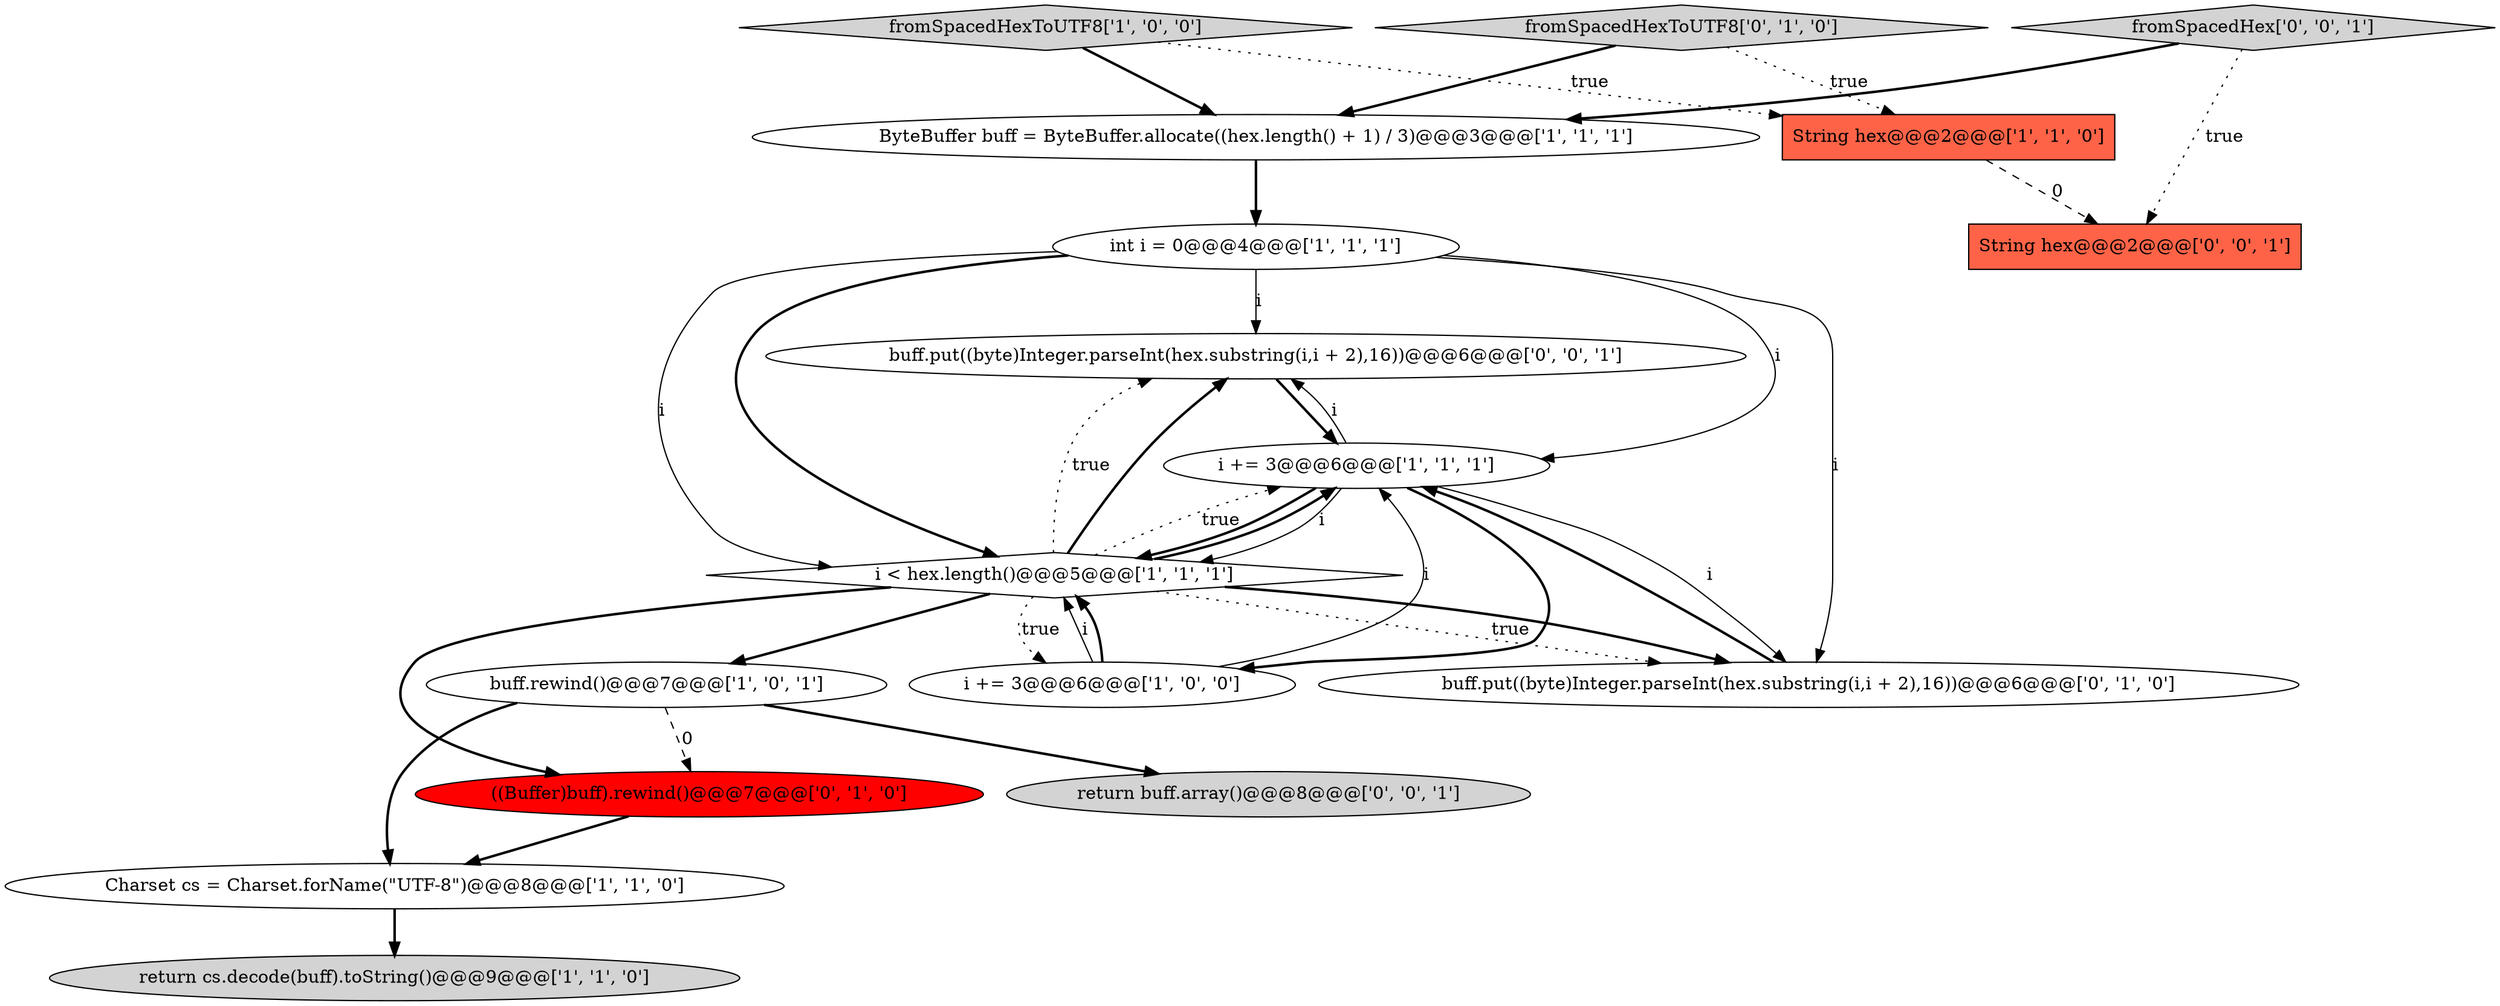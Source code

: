 digraph {
15 [style = filled, label = "fromSpacedHex['0', '0', '1']", fillcolor = lightgray, shape = diamond image = "AAA0AAABBB3BBB"];
8 [style = filled, label = "Charset cs = Charset.forName(\"UTF-8\")@@@8@@@['1', '1', '0']", fillcolor = white, shape = ellipse image = "AAA0AAABBB1BBB"];
13 [style = filled, label = "buff.put((byte)Integer.parseInt(hex.substring(i,i + 2),16))@@@6@@@['0', '0', '1']", fillcolor = white, shape = ellipse image = "AAA0AAABBB3BBB"];
0 [style = filled, label = "i += 3@@@6@@@['1', '0', '0']", fillcolor = white, shape = ellipse image = "AAA0AAABBB1BBB"];
1 [style = filled, label = "i += 3@@@6@@@['1', '1', '1']", fillcolor = white, shape = ellipse image = "AAA0AAABBB1BBB"];
14 [style = filled, label = "return buff.array()@@@8@@@['0', '0', '1']", fillcolor = lightgray, shape = ellipse image = "AAA0AAABBB3BBB"];
4 [style = filled, label = "String hex@@@2@@@['1', '1', '0']", fillcolor = tomato, shape = box image = "AAA0AAABBB1BBB"];
12 [style = filled, label = "fromSpacedHexToUTF8['0', '1', '0']", fillcolor = lightgray, shape = diamond image = "AAA0AAABBB2BBB"];
6 [style = filled, label = "ByteBuffer buff = ByteBuffer.allocate((hex.length() + 1) / 3)@@@3@@@['1', '1', '1']", fillcolor = white, shape = ellipse image = "AAA0AAABBB1BBB"];
7 [style = filled, label = "int i = 0@@@4@@@['1', '1', '1']", fillcolor = white, shape = ellipse image = "AAA0AAABBB1BBB"];
10 [style = filled, label = "((Buffer)buff).rewind()@@@7@@@['0', '1', '0']", fillcolor = red, shape = ellipse image = "AAA1AAABBB2BBB"];
11 [style = filled, label = "buff.put((byte)Integer.parseInt(hex.substring(i,i + 2),16))@@@6@@@['0', '1', '0']", fillcolor = white, shape = ellipse image = "AAA0AAABBB2BBB"];
16 [style = filled, label = "String hex@@@2@@@['0', '0', '1']", fillcolor = tomato, shape = box image = "AAA0AAABBB3BBB"];
3 [style = filled, label = "buff.rewind()@@@7@@@['1', '0', '1']", fillcolor = white, shape = ellipse image = "AAA0AAABBB1BBB"];
5 [style = filled, label = "i < hex.length()@@@5@@@['1', '1', '1']", fillcolor = white, shape = diamond image = "AAA0AAABBB1BBB"];
9 [style = filled, label = "fromSpacedHexToUTF8['1', '0', '0']", fillcolor = lightgray, shape = diamond image = "AAA0AAABBB1BBB"];
2 [style = filled, label = "return cs.decode(buff).toString()@@@9@@@['1', '1', '0']", fillcolor = lightgray, shape = ellipse image = "AAA0AAABBB1BBB"];
1->5 [style = bold, label=""];
5->3 [style = bold, label=""];
5->10 [style = bold, label=""];
4->16 [style = dashed, label="0"];
11->1 [style = bold, label=""];
0->1 [style = solid, label="i"];
7->1 [style = solid, label="i"];
5->1 [style = dotted, label="true"];
3->14 [style = bold, label=""];
1->5 [style = solid, label="i"];
15->6 [style = bold, label=""];
1->0 [style = bold, label=""];
5->0 [style = dotted, label="true"];
15->16 [style = dotted, label="true"];
12->6 [style = bold, label=""];
13->1 [style = bold, label=""];
0->5 [style = solid, label="i"];
9->6 [style = bold, label=""];
7->13 [style = solid, label="i"];
7->5 [style = solid, label="i"];
5->1 [style = bold, label=""];
5->13 [style = dotted, label="true"];
7->5 [style = bold, label=""];
5->11 [style = dotted, label="true"];
10->8 [style = bold, label=""];
8->2 [style = bold, label=""];
3->8 [style = bold, label=""];
5->13 [style = bold, label=""];
1->11 [style = solid, label="i"];
9->4 [style = dotted, label="true"];
5->11 [style = bold, label=""];
12->4 [style = dotted, label="true"];
3->10 [style = dashed, label="0"];
6->7 [style = bold, label=""];
1->13 [style = solid, label="i"];
7->11 [style = solid, label="i"];
0->5 [style = bold, label=""];
}
